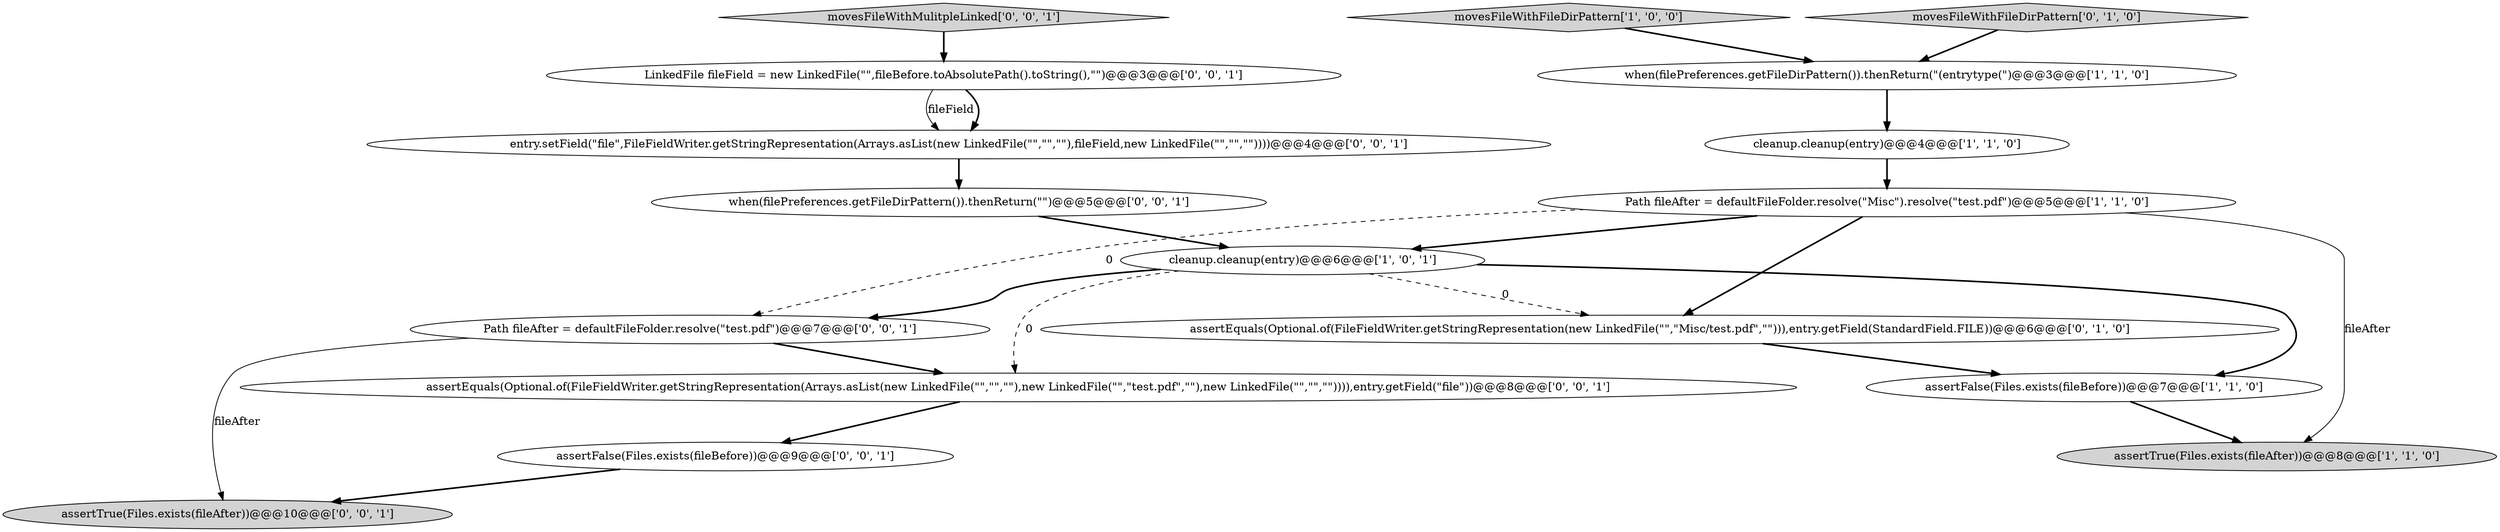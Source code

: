 digraph {
14 [style = filled, label = "when(filePreferences.getFileDirPattern()).thenReturn(\"\")@@@5@@@['0', '0', '1']", fillcolor = white, shape = ellipse image = "AAA0AAABBB3BBB"];
9 [style = filled, label = "movesFileWithMulitpleLinked['0', '0', '1']", fillcolor = lightgray, shape = diamond image = "AAA0AAABBB3BBB"];
11 [style = filled, label = "entry.setField(\"file\",FileFieldWriter.getStringRepresentation(Arrays.asList(new LinkedFile(\"\",\"\",\"\"),fileField,new LinkedFile(\"\",\"\",\"\"))))@@@4@@@['0', '0', '1']", fillcolor = white, shape = ellipse image = "AAA0AAABBB3BBB"];
1 [style = filled, label = "cleanup.cleanup(entry)@@@4@@@['1', '1', '0']", fillcolor = white, shape = ellipse image = "AAA0AAABBB1BBB"];
6 [style = filled, label = "Path fileAfter = defaultFileFolder.resolve(\"Misc\").resolve(\"test.pdf\")@@@5@@@['1', '1', '0']", fillcolor = white, shape = ellipse image = "AAA0AAABBB1BBB"];
13 [style = filled, label = "LinkedFile fileField = new LinkedFile(\"\",fileBefore.toAbsolutePath().toString(),\"\")@@@3@@@['0', '0', '1']", fillcolor = white, shape = ellipse image = "AAA0AAABBB3BBB"];
8 [style = filled, label = "assertEquals(Optional.of(FileFieldWriter.getStringRepresentation(new LinkedFile(\"\",\"Misc/test.pdf\",\"\"))),entry.getField(StandardField.FILE))@@@6@@@['0', '1', '0']", fillcolor = white, shape = ellipse image = "AAA1AAABBB2BBB"];
15 [style = filled, label = "assertTrue(Files.exists(fileAfter))@@@10@@@['0', '0', '1']", fillcolor = lightgray, shape = ellipse image = "AAA0AAABBB3BBB"];
4 [style = filled, label = "assertTrue(Files.exists(fileAfter))@@@8@@@['1', '1', '0']", fillcolor = lightgray, shape = ellipse image = "AAA0AAABBB1BBB"];
16 [style = filled, label = "assertEquals(Optional.of(FileFieldWriter.getStringRepresentation(Arrays.asList(new LinkedFile(\"\",\"\",\"\"),new LinkedFile(\"\",\"test.pdf\",\"\"),new LinkedFile(\"\",\"\",\"\")))),entry.getField(\"file\"))@@@8@@@['0', '0', '1']", fillcolor = white, shape = ellipse image = "AAA0AAABBB3BBB"];
2 [style = filled, label = "assertFalse(Files.exists(fileBefore))@@@7@@@['1', '1', '0']", fillcolor = white, shape = ellipse image = "AAA0AAABBB1BBB"];
10 [style = filled, label = "assertFalse(Files.exists(fileBefore))@@@9@@@['0', '0', '1']", fillcolor = white, shape = ellipse image = "AAA0AAABBB3BBB"];
12 [style = filled, label = "Path fileAfter = defaultFileFolder.resolve(\"test.pdf\")@@@7@@@['0', '0', '1']", fillcolor = white, shape = ellipse image = "AAA0AAABBB3BBB"];
5 [style = filled, label = "movesFileWithFileDirPattern['1', '0', '0']", fillcolor = lightgray, shape = diamond image = "AAA0AAABBB1BBB"];
7 [style = filled, label = "movesFileWithFileDirPattern['0', '1', '0']", fillcolor = lightgray, shape = diamond image = "AAA0AAABBB2BBB"];
0 [style = filled, label = "when(filePreferences.getFileDirPattern()).thenReturn(\"(entrytype(\")@@@3@@@['1', '1', '0']", fillcolor = white, shape = ellipse image = "AAA0AAABBB1BBB"];
3 [style = filled, label = "cleanup.cleanup(entry)@@@6@@@['1', '0', '1']", fillcolor = white, shape = ellipse image = "AAA0AAABBB1BBB"];
2->4 [style = bold, label=""];
14->3 [style = bold, label=""];
3->2 [style = bold, label=""];
3->16 [style = dashed, label="0"];
9->13 [style = bold, label=""];
1->6 [style = bold, label=""];
6->8 [style = bold, label=""];
0->1 [style = bold, label=""];
16->10 [style = bold, label=""];
11->14 [style = bold, label=""];
12->16 [style = bold, label=""];
6->12 [style = dashed, label="0"];
5->0 [style = bold, label=""];
8->2 [style = bold, label=""];
13->11 [style = bold, label=""];
3->12 [style = bold, label=""];
12->15 [style = solid, label="fileAfter"];
7->0 [style = bold, label=""];
6->3 [style = bold, label=""];
13->11 [style = solid, label="fileField"];
10->15 [style = bold, label=""];
3->8 [style = dashed, label="0"];
6->4 [style = solid, label="fileAfter"];
}
